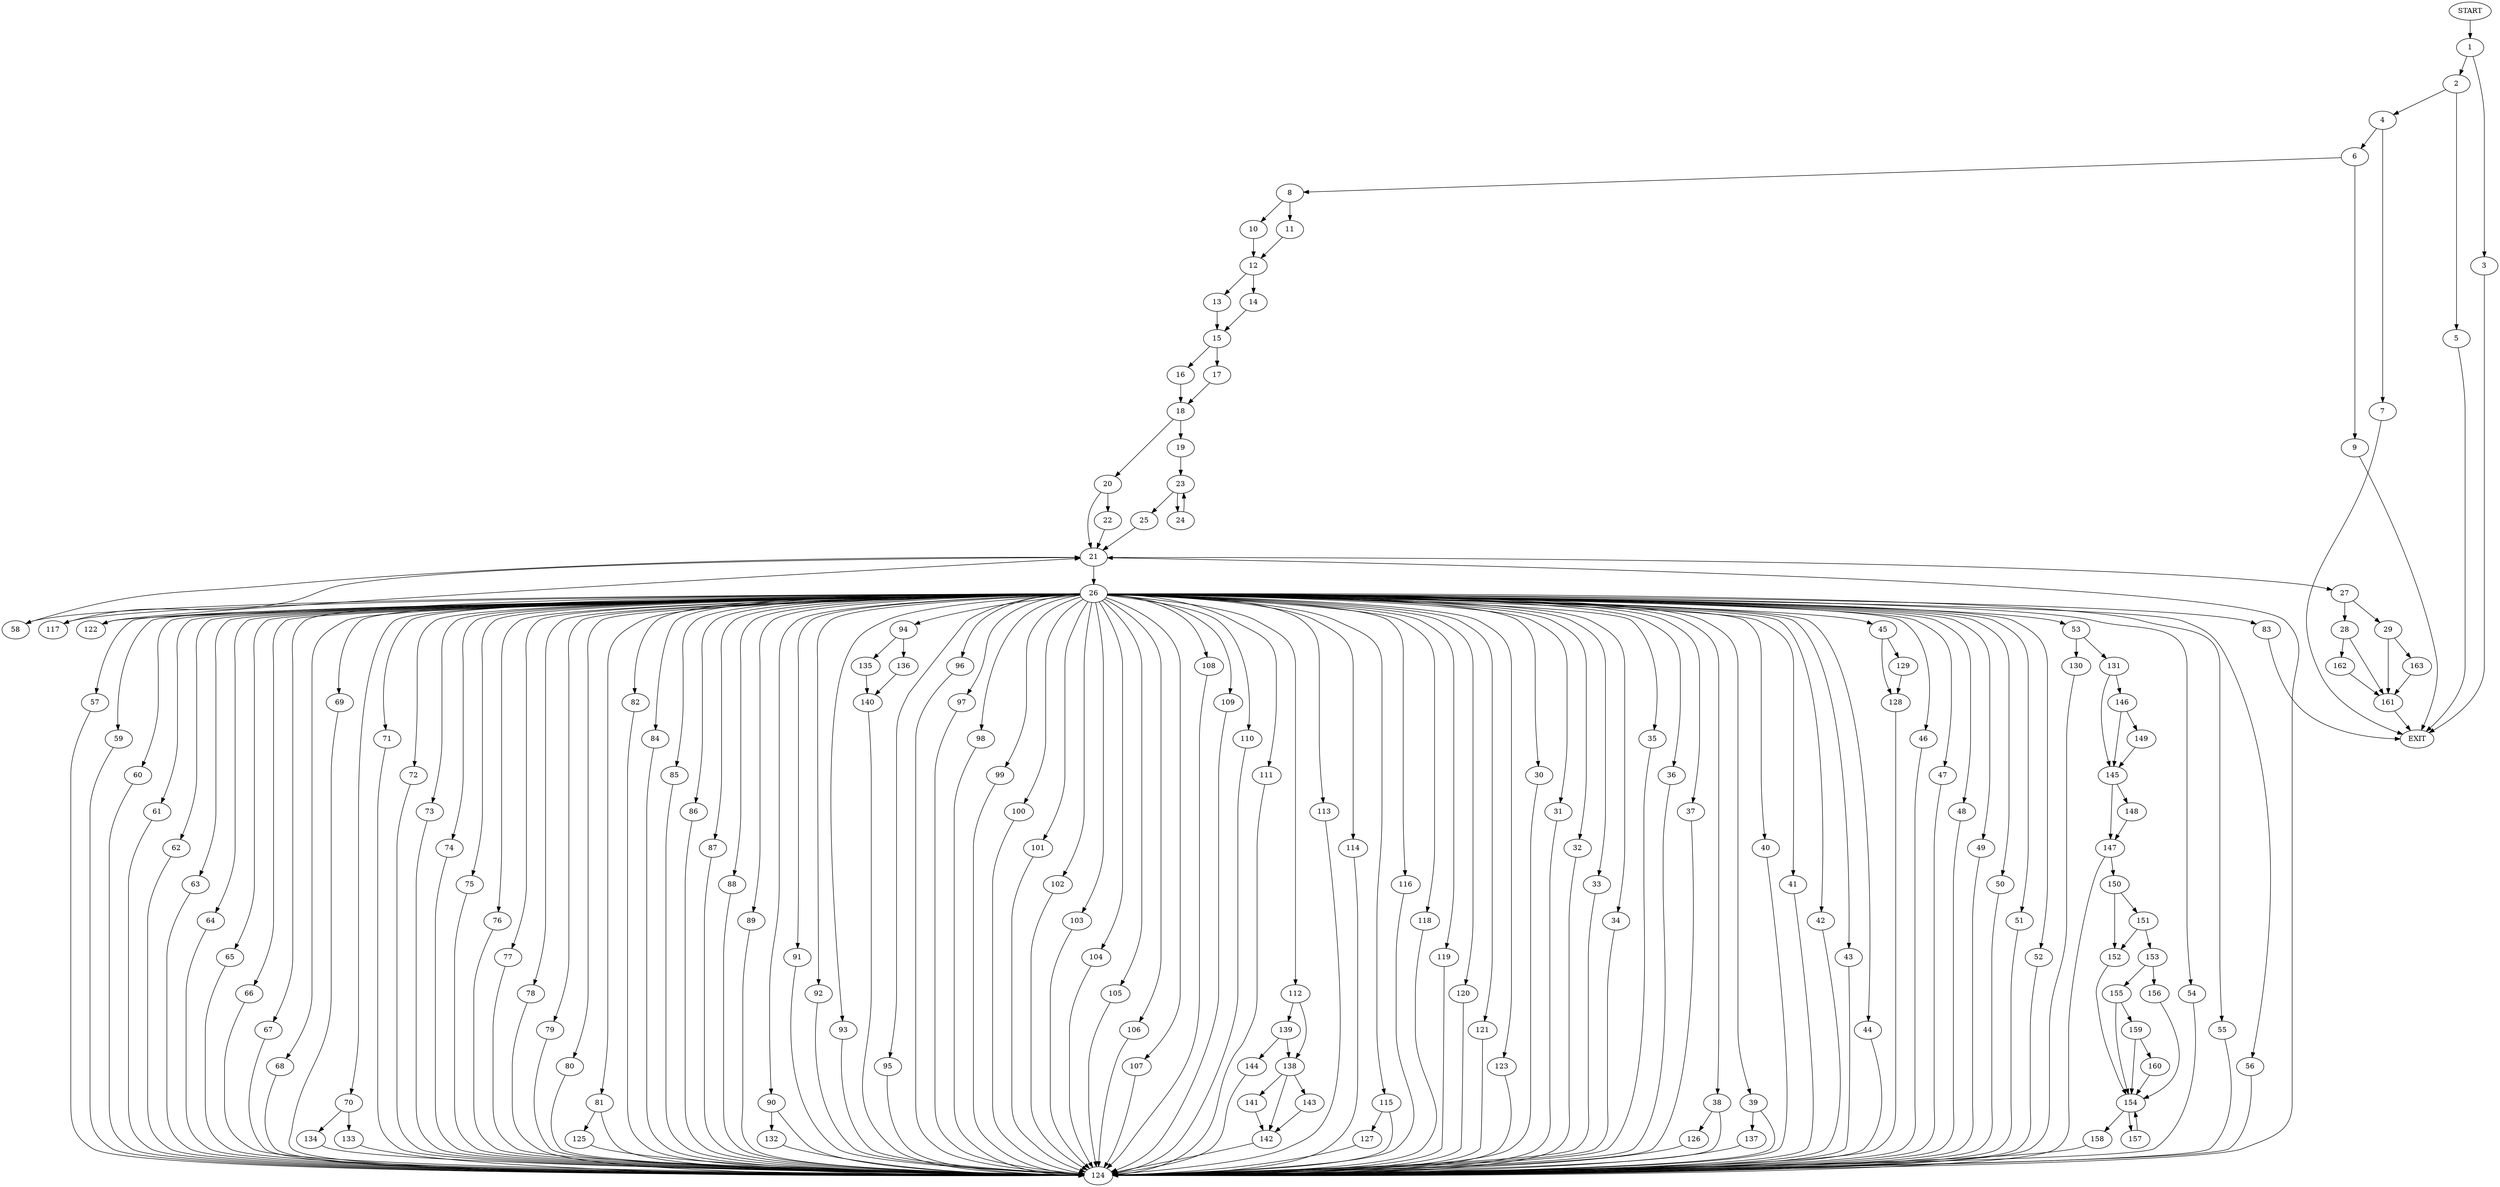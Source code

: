 digraph {
0 [label="START"]
164 [label="EXIT"]
0 -> 1
1 -> 2
1 -> 3
3 -> 164
2 -> 4
2 -> 5
4 -> 6
4 -> 7
5 -> 164
6 -> 8
6 -> 9
7 -> 164
9 -> 164
8 -> 10
8 -> 11
10 -> 12
11 -> 12
12 -> 13
12 -> 14
13 -> 15
14 -> 15
15 -> 16
15 -> 17
17 -> 18
16 -> 18
18 -> 19
18 -> 20
20 -> 21
20 -> 22
19 -> 23
23 -> 24
23 -> 25
24 -> 23
25 -> 21
21 -> 26
21 -> 27
22 -> 21
27 -> 28
27 -> 29
26 -> 30
26 -> 31
26 -> 32
26 -> 33
26 -> 34
26 -> 35
26 -> 36
26 -> 37
26 -> 38
26 -> 39
26 -> 40
26 -> 41
26 -> 42
26 -> 43
26 -> 44
26 -> 45
26 -> 46
26 -> 47
26 -> 48
26 -> 49
26 -> 50
26 -> 51
26 -> 52
26 -> 53
26 -> 54
26 -> 55
26 -> 56
26 -> 57
26 -> 58
26 -> 59
26 -> 60
26 -> 61
26 -> 62
26 -> 63
26 -> 64
26 -> 65
26 -> 66
26 -> 67
26 -> 68
26 -> 69
26 -> 70
26 -> 71
26 -> 72
26 -> 73
26 -> 74
26 -> 75
26 -> 76
26 -> 77
26 -> 78
26 -> 79
26 -> 80
26 -> 81
26 -> 82
26 -> 83
26 -> 84
26 -> 85
26 -> 86
26 -> 87
26 -> 88
26 -> 89
26 -> 90
26 -> 91
26 -> 92
26 -> 93
26 -> 94
26 -> 95
26 -> 96
26 -> 97
26 -> 98
26 -> 99
26 -> 100
26 -> 101
26 -> 102
26 -> 103
26 -> 104
26 -> 105
26 -> 106
26 -> 107
26 -> 108
26 -> 109
26 -> 110
26 -> 111
26 -> 112
26 -> 113
26 -> 114
26 -> 115
26 -> 116
26 -> 117
26 -> 118
26 -> 119
26 -> 120
26 -> 121
26 -> 122
26 -> 123
60 -> 124
95 -> 124
50 -> 124
76 -> 124
81 -> 124
81 -> 125
38 -> 124
38 -> 126
110 -> 124
68 -> 124
57 -> 124
69 -> 124
101 -> 124
71 -> 124
75 -> 124
77 -> 124
72 -> 124
85 -> 124
113 -> 124
121 -> 124
58 -> 21
122 -> 21
99 -> 124
33 -> 124
117 -> 21
35 -> 124
114 -> 124
115 -> 127
115 -> 124
30 -> 124
36 -> 124
44 -> 124
65 -> 124
86 -> 124
74 -> 124
45 -> 128
45 -> 129
64 -> 124
51 -> 124
53 -> 130
53 -> 131
120 -> 124
84 -> 124
31 -> 124
118 -> 124
107 -> 124
90 -> 132
90 -> 124
80 -> 124
61 -> 124
97 -> 124
66 -> 124
70 -> 133
70 -> 134
34 -> 124
82 -> 124
108 -> 124
32 -> 124
46 -> 124
78 -> 124
48 -> 124
54 -> 124
42 -> 124
79 -> 124
47 -> 124
103 -> 124
43 -> 124
123 -> 124
111 -> 124
102 -> 124
52 -> 124
62 -> 124
96 -> 124
55 -> 124
116 -> 124
91 -> 124
59 -> 124
49 -> 124
73 -> 124
41 -> 124
92 -> 124
37 -> 124
119 -> 124
100 -> 124
89 -> 124
94 -> 135
94 -> 136
83 -> 164
39 -> 124
39 -> 137
104 -> 124
40 -> 124
88 -> 124
67 -> 124
93 -> 124
87 -> 124
98 -> 124
56 -> 124
112 -> 138
112 -> 139
63 -> 124
105 -> 124
109 -> 124
106 -> 124
135 -> 140
136 -> 140
140 -> 124
124 -> 21
128 -> 124
129 -> 128
138 -> 141
138 -> 142
138 -> 143
139 -> 144
139 -> 138
144 -> 124
142 -> 124
141 -> 142
143 -> 142
132 -> 124
130 -> 124
131 -> 145
131 -> 146
145 -> 147
145 -> 148
146 -> 145
146 -> 149
149 -> 145
147 -> 124
147 -> 150
148 -> 147
150 -> 151
150 -> 152
151 -> 153
151 -> 152
152 -> 154
153 -> 155
153 -> 156
154 -> 157
154 -> 158
155 -> 154
155 -> 159
156 -> 154
159 -> 154
159 -> 160
160 -> 154
157 -> 154
158 -> 124
137 -> 124
127 -> 124
125 -> 124
126 -> 124
133 -> 124
134 -> 124
28 -> 161
28 -> 162
29 -> 163
29 -> 161
163 -> 161
161 -> 164
162 -> 161
}
